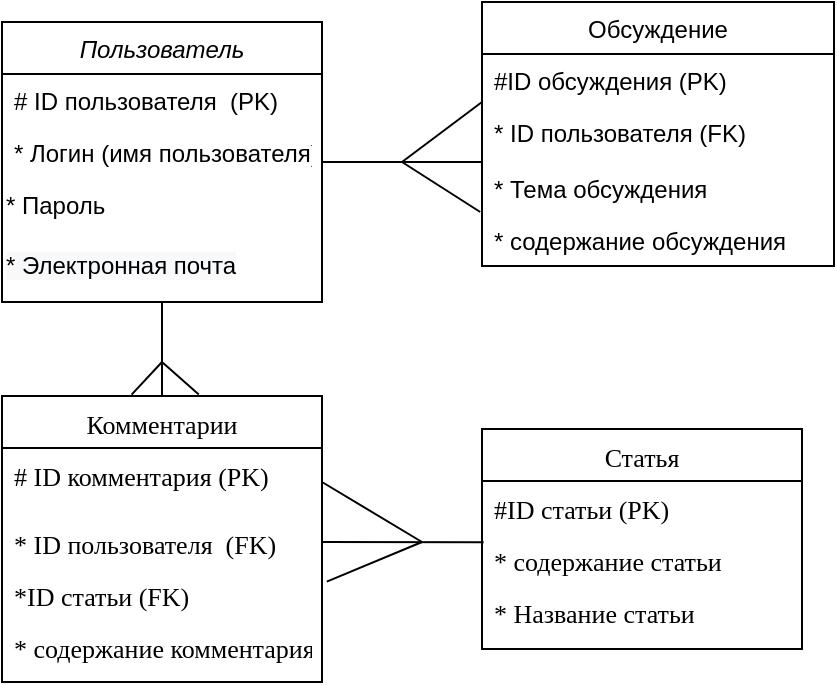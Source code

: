 <mxfile version="18.2.1" type="device"><diagram id="C5RBs43oDa-KdzZeNtuy" name="Page-1"><mxGraphModel dx="997" dy="572" grid="1" gridSize="10" guides="1" tooltips="1" connect="1" arrows="1" fold="1" page="1" pageScale="1" pageWidth="827" pageHeight="1169" math="0" shadow="0"><root><mxCell id="WIyWlLk6GJQsqaUBKTNV-0"/><mxCell id="WIyWlLk6GJQsqaUBKTNV-1" parent="WIyWlLk6GJQsqaUBKTNV-0"/><mxCell id="zkfFHV4jXpPFQw0GAbJ--0" value="Пользователь" style="swimlane;fontStyle=2;align=center;verticalAlign=top;childLayout=stackLayout;horizontal=1;startSize=26;horizontalStack=0;resizeParent=1;resizeLast=0;collapsible=1;marginBottom=0;rounded=0;shadow=0;strokeWidth=1;" parent="WIyWlLk6GJQsqaUBKTNV-1" vertex="1"><mxGeometry x="250" y="120" width="160" height="140" as="geometry"><mxRectangle x="254" y="110" width="160" height="26" as="alternateBounds"/></mxGeometry></mxCell><mxCell id="1cFmorpcYRVXxZ-eKX40-0" value="# ID пользователя  (PK)" style="text;align=left;verticalAlign=top;spacingLeft=4;spacingRight=4;overflow=hidden;rotatable=0;points=[[0,0.5],[1,0.5]];portConstraint=eastwest;rounded=0;shadow=0;html=0;" vertex="1" parent="zkfFHV4jXpPFQw0GAbJ--0"><mxGeometry y="26" width="160" height="26" as="geometry"/></mxCell><mxCell id="zkfFHV4jXpPFQw0GAbJ--2" value="* Логин (имя пользователя)" style="text;align=left;verticalAlign=top;spacingLeft=4;spacingRight=4;overflow=hidden;rotatable=0;points=[[0,0.5],[1,0.5]];portConstraint=eastwest;rounded=0;shadow=0;html=0;" parent="zkfFHV4jXpPFQw0GAbJ--0" vertex="1"><mxGeometry y="52" width="160" height="26" as="geometry"/></mxCell><mxCell id="1cFmorpcYRVXxZ-eKX40-1" value="* Пароль" style="text;whiteSpace=wrap;html=1;" vertex="1" parent="zkfFHV4jXpPFQw0GAbJ--0"><mxGeometry y="78" width="160" height="30" as="geometry"/></mxCell><mxCell id="1cFmorpcYRVXxZ-eKX40-2" value="&lt;span style=&quot;color: rgb(0, 0, 0); font-family: Helvetica; font-size: 12px; font-style: normal; font-variant-ligatures: normal; font-variant-caps: normal; font-weight: 400; letter-spacing: normal; orphans: 2; text-align: left; text-indent: 0px; text-transform: none; widows: 2; word-spacing: 0px; -webkit-text-stroke-width: 0px; background-color: rgb(248, 249, 250); text-decoration-thickness: initial; text-decoration-style: initial; text-decoration-color: initial; float: none; display: inline !important;&quot;&gt;* Электронная почта&lt;/span&gt;" style="text;whiteSpace=wrap;html=1;" vertex="1" parent="zkfFHV4jXpPFQw0GAbJ--0"><mxGeometry y="108" width="160" height="32" as="geometry"/></mxCell><mxCell id="zkfFHV4jXpPFQw0GAbJ--6" value="Комментарии" style="swimlane;fontStyle=0;align=center;verticalAlign=top;childLayout=stackLayout;horizontal=1;startSize=26;horizontalStack=0;resizeParent=1;resizeLast=0;collapsible=1;marginBottom=0;rounded=0;shadow=0;strokeWidth=1;fontFamily=Times New Roman;fontSize=13;" parent="WIyWlLk6GJQsqaUBKTNV-1" vertex="1"><mxGeometry x="250" y="307" width="160" height="143" as="geometry"><mxRectangle x="130" y="380" width="160" height="26" as="alternateBounds"/></mxGeometry></mxCell><mxCell id="1cFmorpcYRVXxZ-eKX40-38" value="# ID комментария (PK)" style="text;align=left;verticalAlign=top;spacingLeft=4;spacingRight=4;overflow=hidden;rotatable=0;points=[[0,0.5],[1,0.5]];portConstraint=eastwest;rounded=0;shadow=0;html=0;fontFamily=Times New Roman;fontSize=13;" vertex="1" parent="zkfFHV4jXpPFQw0GAbJ--6"><mxGeometry y="26" width="160" height="34" as="geometry"/></mxCell><mxCell id="1cFmorpcYRVXxZ-eKX40-10" value="* ID пользователя  (FK)" style="text;align=left;verticalAlign=top;spacingLeft=4;spacingRight=4;overflow=hidden;rotatable=0;points=[[0,0.5],[1,0.5]];portConstraint=eastwest;rounded=0;shadow=0;html=0;fontFamily=Times New Roman;fontSize=13;" vertex="1" parent="zkfFHV4jXpPFQw0GAbJ--6"><mxGeometry y="60" width="160" height="26" as="geometry"/></mxCell><mxCell id="zkfFHV4jXpPFQw0GAbJ--7" value="*ID статьи (FK)" style="text;align=left;verticalAlign=top;spacingLeft=4;spacingRight=4;overflow=hidden;rotatable=0;points=[[0,0.5],[1,0.5]];portConstraint=eastwest;fontFamily=Times New Roman;fontSize=13;" parent="zkfFHV4jXpPFQw0GAbJ--6" vertex="1"><mxGeometry y="86" width="160" height="26" as="geometry"/></mxCell><mxCell id="zkfFHV4jXpPFQw0GAbJ--8" value="* содержание комментария" style="text;align=left;verticalAlign=top;spacingLeft=4;spacingRight=4;overflow=hidden;rotatable=0;points=[[0,0.5],[1,0.5]];portConstraint=eastwest;rounded=0;shadow=0;html=0;fontFamily=Times New Roman;fontSize=13;" parent="zkfFHV4jXpPFQw0GAbJ--6" vertex="1"><mxGeometry y="112" width="160" height="26" as="geometry"/></mxCell><mxCell id="zkfFHV4jXpPFQw0GAbJ--13" value="Обсуждение" style="swimlane;fontStyle=0;align=center;verticalAlign=top;childLayout=stackLayout;horizontal=1;startSize=26;horizontalStack=0;resizeParent=1;resizeLast=0;collapsible=1;marginBottom=0;rounded=0;shadow=0;strokeWidth=1;fontSize=12;" parent="WIyWlLk6GJQsqaUBKTNV-1" vertex="1"><mxGeometry x="490" y="110" width="176" height="132" as="geometry"><mxRectangle x="340" y="380" width="170" height="26" as="alternateBounds"/></mxGeometry></mxCell><mxCell id="zkfFHV4jXpPFQw0GAbJ--14" value="#ID обсуждения (PK)" style="text;align=left;verticalAlign=top;spacingLeft=4;spacingRight=4;overflow=hidden;rotatable=0;points=[[0,0.5],[1,0.5]];portConstraint=eastwest;" parent="zkfFHV4jXpPFQw0GAbJ--13" vertex="1"><mxGeometry y="26" width="176" height="26" as="geometry"/></mxCell><mxCell id="1cFmorpcYRVXxZ-eKX40-9" value="* ID пользователя (FK)" style="text;align=left;verticalAlign=top;spacingLeft=4;spacingRight=4;overflow=hidden;rotatable=0;points=[[0,0.5],[1,0.5]];portConstraint=eastwest;" vertex="1" parent="zkfFHV4jXpPFQw0GAbJ--13"><mxGeometry y="52" width="176" height="28" as="geometry"/></mxCell><mxCell id="1cFmorpcYRVXxZ-eKX40-5" value="* Тема обсуждения" style="text;align=left;verticalAlign=top;spacingLeft=4;spacingRight=4;overflow=hidden;rotatable=0;points=[[0,0.5],[1,0.5]];portConstraint=eastwest;" vertex="1" parent="zkfFHV4jXpPFQw0GAbJ--13"><mxGeometry y="80" width="176" height="26" as="geometry"/></mxCell><mxCell id="1cFmorpcYRVXxZ-eKX40-43" value="* содержание обсуждения" style="text;align=left;verticalAlign=top;spacingLeft=4;spacingRight=4;overflow=hidden;rotatable=0;points=[[0,0.5],[1,0.5]];portConstraint=eastwest;" vertex="1" parent="zkfFHV4jXpPFQw0GAbJ--13"><mxGeometry y="106" width="176" height="26" as="geometry"/></mxCell><mxCell id="1cFmorpcYRVXxZ-eKX40-14" value="" style="endArrow=none;html=1;rounded=0;fontFamily=Times New Roman;fontSize=13;exitX=0.5;exitY=1;exitDx=0;exitDy=0;" edge="1" parent="WIyWlLk6GJQsqaUBKTNV-1" source="1cFmorpcYRVXxZ-eKX40-2" target="zkfFHV4jXpPFQw0GAbJ--6"><mxGeometry width="50" height="50" relative="1" as="geometry"><mxPoint x="550" y="330" as="sourcePoint"/><mxPoint x="600" y="280" as="targetPoint"/></mxGeometry></mxCell><mxCell id="1cFmorpcYRVXxZ-eKX40-15" value="Статья" style="swimlane;fontStyle=0;align=center;verticalAlign=top;childLayout=stackLayout;horizontal=1;startSize=26;horizontalStack=0;resizeParent=1;resizeLast=0;collapsible=1;marginBottom=0;rounded=0;shadow=0;strokeWidth=1;fontFamily=Times New Roman;fontSize=13;" vertex="1" parent="WIyWlLk6GJQsqaUBKTNV-1"><mxGeometry x="490" y="323.5" width="160" height="110" as="geometry"><mxRectangle x="130" y="380" width="160" height="26" as="alternateBounds"/></mxGeometry></mxCell><mxCell id="1cFmorpcYRVXxZ-eKX40-16" value="#ID статьи (PK)" style="text;align=left;verticalAlign=top;spacingLeft=4;spacingRight=4;overflow=hidden;rotatable=0;points=[[0,0.5],[1,0.5]];portConstraint=eastwest;rounded=0;shadow=0;html=0;fontFamily=Times New Roman;fontSize=13;" vertex="1" parent="1cFmorpcYRVXxZ-eKX40-15"><mxGeometry y="26" width="160" height="26" as="geometry"/></mxCell><mxCell id="1cFmorpcYRVXxZ-eKX40-17" value="* содержание статьи" style="text;align=left;verticalAlign=top;spacingLeft=4;spacingRight=4;overflow=hidden;rotatable=0;points=[[0,0.5],[1,0.5]];portConstraint=eastwest;fontFamily=Times New Roman;fontSize=13;" vertex="1" parent="1cFmorpcYRVXxZ-eKX40-15"><mxGeometry y="52" width="160" height="26" as="geometry"/></mxCell><mxCell id="1cFmorpcYRVXxZ-eKX40-41" value="* Название статьи" style="text;align=left;verticalAlign=top;spacingLeft=4;spacingRight=4;overflow=hidden;rotatable=0;points=[[0,0.5],[1,0.5]];portConstraint=eastwest;fontFamily=Times New Roman;fontSize=13;" vertex="1" parent="1cFmorpcYRVXxZ-eKX40-15"><mxGeometry y="78" width="160" height="26" as="geometry"/></mxCell><mxCell id="1cFmorpcYRVXxZ-eKX40-20" value="" style="endArrow=none;html=1;rounded=0;fontFamily=Times New Roman;fontSize=12;exitX=1;exitY=0.5;exitDx=0;exitDy=0;entryX=0.005;entryY=0.177;entryDx=0;entryDy=0;entryPerimeter=0;" edge="1" parent="WIyWlLk6GJQsqaUBKTNV-1" source="1cFmorpcYRVXxZ-eKX40-10" target="1cFmorpcYRVXxZ-eKX40-17"><mxGeometry width="50" height="50" relative="1" as="geometry"><mxPoint x="430" y="430" as="sourcePoint"/><mxPoint x="480" y="380" as="targetPoint"/></mxGeometry></mxCell><mxCell id="1cFmorpcYRVXxZ-eKX40-25" value="" style="endArrow=none;html=1;rounded=0;fontFamily=Times New Roman;fontSize=12;" edge="1" parent="WIyWlLk6GJQsqaUBKTNV-1"><mxGeometry width="50" height="50" relative="1" as="geometry"><mxPoint x="450" y="190" as="sourcePoint"/><mxPoint x="490" y="160" as="targetPoint"/></mxGeometry></mxCell><mxCell id="1cFmorpcYRVXxZ-eKX40-26" value="" style="endArrow=none;html=1;rounded=0;fontFamily=Times New Roman;fontSize=12;exitX=-0.005;exitY=0.962;exitDx=0;exitDy=0;exitPerimeter=0;" edge="1" parent="WIyWlLk6GJQsqaUBKTNV-1" source="1cFmorpcYRVXxZ-eKX40-5"><mxGeometry width="50" height="50" relative="1" as="geometry"><mxPoint x="450" y="260" as="sourcePoint"/><mxPoint x="450" y="190" as="targetPoint"/></mxGeometry></mxCell><mxCell id="1cFmorpcYRVXxZ-eKX40-27" value="" style="endArrow=none;html=1;rounded=0;fontFamily=Times New Roman;fontSize=12;" edge="1" parent="WIyWlLk6GJQsqaUBKTNV-1"><mxGeometry width="50" height="50" relative="1" as="geometry"><mxPoint x="410" y="190" as="sourcePoint"/><mxPoint x="490" y="190" as="targetPoint"/></mxGeometry></mxCell><mxCell id="1cFmorpcYRVXxZ-eKX40-28" value="" style="endArrow=none;html=1;rounded=0;fontFamily=Times New Roman;fontSize=12;exitX=0.405;exitY=-0.005;exitDx=0;exitDy=0;exitPerimeter=0;" edge="1" parent="WIyWlLk6GJQsqaUBKTNV-1" source="zkfFHV4jXpPFQw0GAbJ--6"><mxGeometry width="50" height="50" relative="1" as="geometry"><mxPoint x="310" y="310" as="sourcePoint"/><mxPoint x="330" y="290" as="targetPoint"/></mxGeometry></mxCell><mxCell id="1cFmorpcYRVXxZ-eKX40-29" value="" style="endArrow=none;html=1;rounded=0;fontFamily=Times New Roman;fontSize=12;exitX=0.615;exitY=-0.005;exitDx=0;exitDy=0;exitPerimeter=0;" edge="1" parent="WIyWlLk6GJQsqaUBKTNV-1" source="zkfFHV4jXpPFQw0GAbJ--6"><mxGeometry width="50" height="50" relative="1" as="geometry"><mxPoint x="450" y="320" as="sourcePoint"/><mxPoint x="330" y="290" as="targetPoint"/></mxGeometry></mxCell><mxCell id="1cFmorpcYRVXxZ-eKX40-39" value="" style="endArrow=none;html=1;rounded=0;fontFamily=Times New Roman;fontSize=12;exitX=1.015;exitY=0.262;exitDx=0;exitDy=0;exitPerimeter=0;" edge="1" parent="WIyWlLk6GJQsqaUBKTNV-1" source="zkfFHV4jXpPFQw0GAbJ--7"><mxGeometry width="50" height="50" relative="1" as="geometry"><mxPoint x="410" y="430" as="sourcePoint"/><mxPoint x="460" y="380" as="targetPoint"/></mxGeometry></mxCell><mxCell id="1cFmorpcYRVXxZ-eKX40-40" value="" style="endArrow=none;html=1;rounded=0;fontFamily=Times New Roman;fontSize=12;entryX=1;entryY=0.5;entryDx=0;entryDy=0;" edge="1" parent="WIyWlLk6GJQsqaUBKTNV-1" target="1cFmorpcYRVXxZ-eKX40-38"><mxGeometry width="50" height="50" relative="1" as="geometry"><mxPoint x="460" y="380" as="sourcePoint"/><mxPoint x="410" y="330" as="targetPoint"/></mxGeometry></mxCell></root></mxGraphModel></diagram></mxfile>